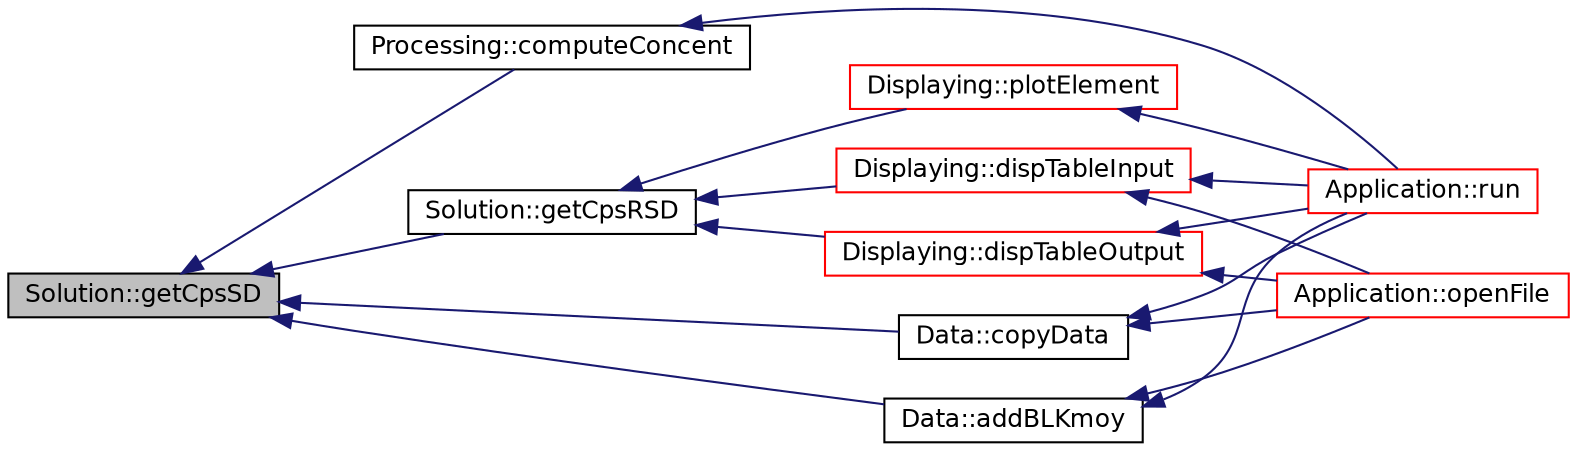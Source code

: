 digraph "Solution::getCpsSD"
{
 // INTERACTIVE_SVG=YES
  edge [fontname="Helvetica",fontsize="12",labelfontname="Helvetica",labelfontsize="12"];
  node [fontname="Helvetica",fontsize="12",shape=record];
  rankdir="LR";
  Node1 [label="Solution::getCpsSD",height=0.2,width=0.4,color="black", fillcolor="grey75", style="filled" fontcolor="black"];
  Node1 -> Node2 [dir="back",color="midnightblue",fontsize="12",style="solid",fontname="Helvetica"];
  Node2 [label="Data::copyData",height=0.2,width=0.4,color="black", fillcolor="white", style="filled",URL="$a00002.html#a6fc1d983c7fa16eebd0d0b12cb505a30",tooltip="Copies data contain from the given parameter. "];
  Node2 -> Node3 [dir="back",color="midnightblue",fontsize="12",style="solid",fontname="Helvetica"];
  Node3 [label="Application::run",height=0.2,width=0.4,color="red", fillcolor="white", style="filled",URL="$a00001.html#a68965449404743bf1add056784d6cf81",tooltip="Slot of clicking on proceed button. "];
  Node2 -> Node4 [dir="back",color="midnightblue",fontsize="12",style="solid",fontname="Helvetica"];
  Node4 [label="Application::openFile",height=0.2,width=0.4,color="red", fillcolor="white", style="filled",URL="$a00001.html#ab7f9356b1eaa23c179500675d92a49d5",tooltip="Slot of clicking on open data file button. "];
  Node1 -> Node5 [dir="back",color="midnightblue",fontsize="12",style="solid",fontname="Helvetica"];
  Node5 [label="Data::addBLKmoy",height=0.2,width=0.4,color="black", fillcolor="white", style="filled",URL="$a00002.html#a6ff99fcec4f0387958fff773969de591",tooltip="Adds a calculated Blank Solution. "];
  Node5 -> Node3 [dir="back",color="midnightblue",fontsize="12",style="solid",fontname="Helvetica"];
  Node5 -> Node4 [dir="back",color="midnightblue",fontsize="12",style="solid",fontname="Helvetica"];
  Node1 -> Node6 [dir="back",color="midnightblue",fontsize="12",style="solid",fontname="Helvetica"];
  Node6 [label="Processing::computeConcent",height=0.2,width=0.4,color="black", fillcolor="white", style="filled",URL="$a00011.html#ac0d956c3e8bdbc42a3b24975b25c6dfd",tooltip="Computes concentrations on data container. "];
  Node6 -> Node3 [dir="back",color="midnightblue",fontsize="12",style="solid",fontname="Helvetica"];
  Node1 -> Node7 [dir="back",color="midnightblue",fontsize="12",style="solid",fontname="Helvetica"];
  Node7 [label="Solution::getCpsRSD",height=0.2,width=0.4,color="black", fillcolor="white", style="filled",URL="$a00014.html#ac0ca8e1256ac9b972eab1f02f11ab8ac",tooltip="Gets Intensity Relative Standard Deviation (%) "];
  Node7 -> Node8 [dir="back",color="midnightblue",fontsize="12",style="solid",fontname="Helvetica"];
  Node8 [label="Displaying::dispTableInput",height=0.2,width=0.4,color="red", fillcolor="white", style="filled",URL="$a00003.html#a30730fad4ea063bd1a253de59a279ecc",tooltip="displays input data on the input Table "];
  Node8 -> Node3 [dir="back",color="midnightblue",fontsize="12",style="solid",fontname="Helvetica"];
  Node8 -> Node4 [dir="back",color="midnightblue",fontsize="12",style="solid",fontname="Helvetica"];
  Node7 -> Node9 [dir="back",color="midnightblue",fontsize="12",style="solid",fontname="Helvetica"];
  Node9 [label="Displaying::dispTableOutput",height=0.2,width=0.4,color="red", fillcolor="white", style="filled",URL="$a00003.html#a773c819165ab712b4fd073ddddcd8695",tooltip="display output data on the output Table "];
  Node9 -> Node3 [dir="back",color="midnightblue",fontsize="12",style="solid",fontname="Helvetica"];
  Node9 -> Node4 [dir="back",color="midnightblue",fontsize="12",style="solid",fontname="Helvetica"];
  Node7 -> Node10 [dir="back",color="midnightblue",fontsize="12",style="solid",fontname="Helvetica"];
  Node10 [label="Displaying::plotElement",height=0.2,width=0.4,color="red", fillcolor="white", style="filled",URL="$a00003.html#a2eb8d02c398ddd7708260ec230ceafcc",tooltip="Plots Calibration curves. "];
  Node10 -> Node3 [dir="back",color="midnightblue",fontsize="12",style="solid",fontname="Helvetica"];
}
